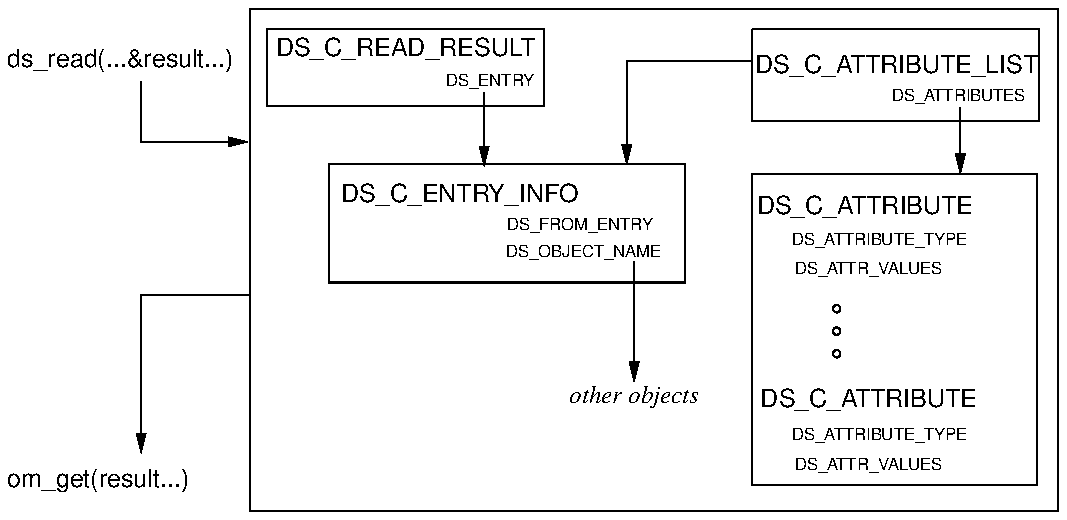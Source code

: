 .PS
.in +.8i
scale = 106.667
line <-  from 325, 185 \
	to 325, 240 \
	to 392, 240 
"\fH\s6DS_ATTRIBUTES\s0\fP"  at 502, 222
line ->  from 66, 229 \
	to 66, 197 \
	to 123, 197 
line ->  from 123, 115 \
	to 66, 115 \
	to 66, 31 
box  wid 431 ht 268 at 339.5, 134
box  wid 190 ht 63 at 261, 153.5
"\fH\s6DS_OBJECT_NAME\s0\fP"  at 302, 139
"\fH\s6DS_FROM_ENTRY\s0\fP"  at 300, 153
line ->  from 249, 223 \
	to 249, 184 
"\fH\s6DS_ENTRY\s0\fP"  at 252, 230
"\fH\s9DS_C_READ_RESULT\s0\fP"  at 207, 246
box  wid 148 ht 41 at 207, 236.5
line ->  from 503, 215 \
	to 503, 180 
box  wid 153 ht 49 at 468.5, 232.5
"\fH\s9DS_C_ATTRIBUTE_LIST\s0\fP"  at 469, 237
circle radius 2 at 437, 84
circle radius 2 at 437, 96
circle radius 2 at 437, 108
"\fH\s6DS_ATTR_VALUES\s0\fP"  at 454, 25
"\fH\s6DS_ATTRIBUTE_TYPE\s0\fP"  at 460, 41
"\fH\s9DS_C_ATTRIBUTE\s0\fP"  at 454, 59
box  wid 152 ht 166 at 468, 97
"\fH\s9DS_C_ATTRIBUTE\s0\fP"  at 452, 162
"\fH\s6DS_ATTRIBUTE_TYPE\s0\fP"  at 460, 145
"\fH\s6DS_ATTR_VALUES\s0\fP"  at 454, 130
"\fH\s9ds_read(...&result...)\s0\fP"  at 55, 240
"\fH\s9om_get(result...)\s0\fP"  at 43, 16
line ->  from 329, 133 \
	to 329, 69 
"\fI\s9other objects\s0\fP"  at 329, 61
"\fH\s9DS_C_ENTRY_INFO\s0\fP"  at 236, 168
.in -.8i
.PE
